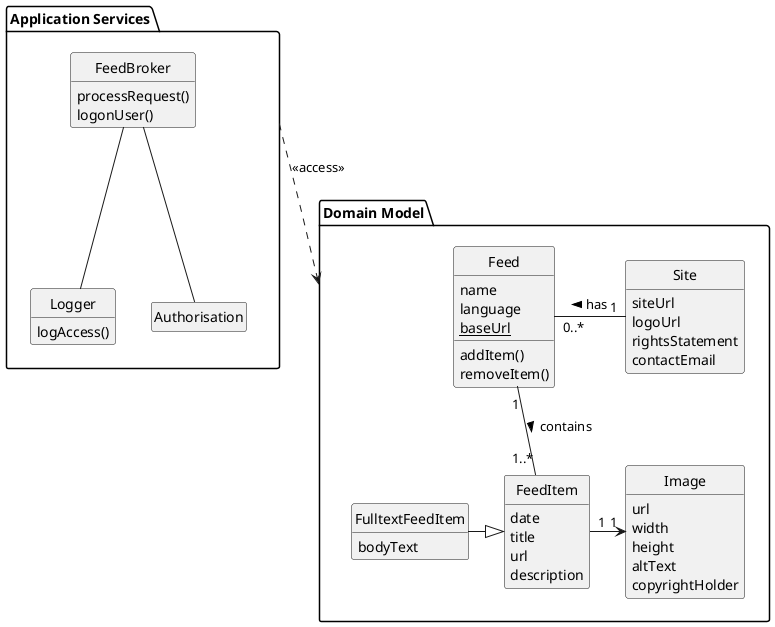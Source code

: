 @startuml

skinparam monochrome true

package "Domain Model" as model {
    class Feed {
        name
        language
        {static} baseUrl
        addItem()
        removeItem()
    }

    class Site {
        siteUrl
        logoUrl
        rightsStatement
        contactEmail
    }

    class FeedItem {
        date
        title
        url
        description
    }

    class FulltextFeedItem {
        bodyText
    }

    class Image {
        url
        width
        height
        altText
        copyrightHolder
    }
}

package "Application Services" as services {
    class FeedBroker {
        processRequest()
        logonUser()
    }

    class Logger {
        logAccess()
    }

    class Authorisation
}

services ..> model: <<access>>

Feed "0..*" - "1" Site : has <
Feed "1" -- "1..*" FeedItem : contains >
FeedItem "1" -> "1" Image

FulltextFeedItem -|> FeedItem

FeedBroker -- Logger
FeedBroker -- Authorisation

hide circle
hide empty methods
hide empty attributes

@enduml
